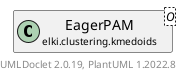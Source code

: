 @startuml
    remove .*\.(Instance|Par|Parameterizer|Factory)$
    set namespaceSeparator none
    hide empty fields
    hide empty methods

    class "<size:14>EagerPAM.Instance\n<size:10>elki.clustering.kmedoids" as elki.clustering.kmedoids.EagerPAM.Instance [[EagerPAM.Instance.html]] {
        +Instance(DistanceQuery<?>, DBIDs, WritableIntegerDataStore)
        #run(ArrayModifiableDBIDs, int): double
    }

    class "<size:14>PAM.Instance\n<size:10>elki.clustering.kmedoids" as elki.clustering.kmedoids.PAM.Instance [[PAM.Instance.html]]
    class "<size:14>EagerPAM\n<size:10>elki.clustering.kmedoids" as elki.clustering.kmedoids.EagerPAM<O> [[EagerPAM.html]]

    elki.clustering.kmedoids.PAM.Instance <|-- elki.clustering.kmedoids.EagerPAM.Instance
    elki.clustering.kmedoids.EagerPAM +-- elki.clustering.kmedoids.EagerPAM.Instance

    center footer UMLDoclet 2.0.19, PlantUML 1.2022.8
@enduml
